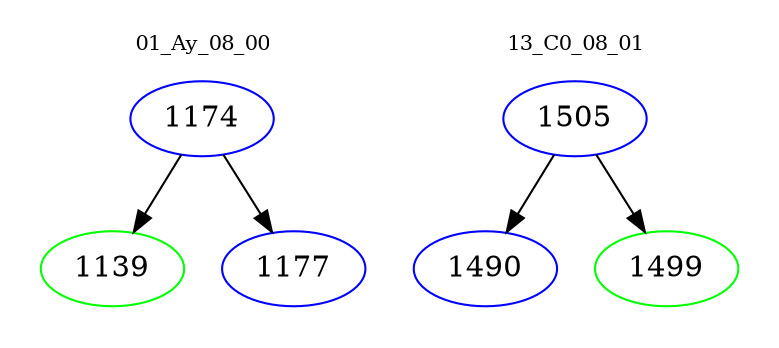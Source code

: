 digraph{
subgraph cluster_0 {
color = white
label = "01_Ay_08_00";
fontsize=10;
T0_1174 [label="1174", color="blue"]
T0_1174 -> T0_1139 [color="black"]
T0_1139 [label="1139", color="green"]
T0_1174 -> T0_1177 [color="black"]
T0_1177 [label="1177", color="blue"]
}
subgraph cluster_1 {
color = white
label = "13_C0_08_01";
fontsize=10;
T1_1505 [label="1505", color="blue"]
T1_1505 -> T1_1490 [color="black"]
T1_1490 [label="1490", color="blue"]
T1_1505 -> T1_1499 [color="black"]
T1_1499 [label="1499", color="green"]
}
}
